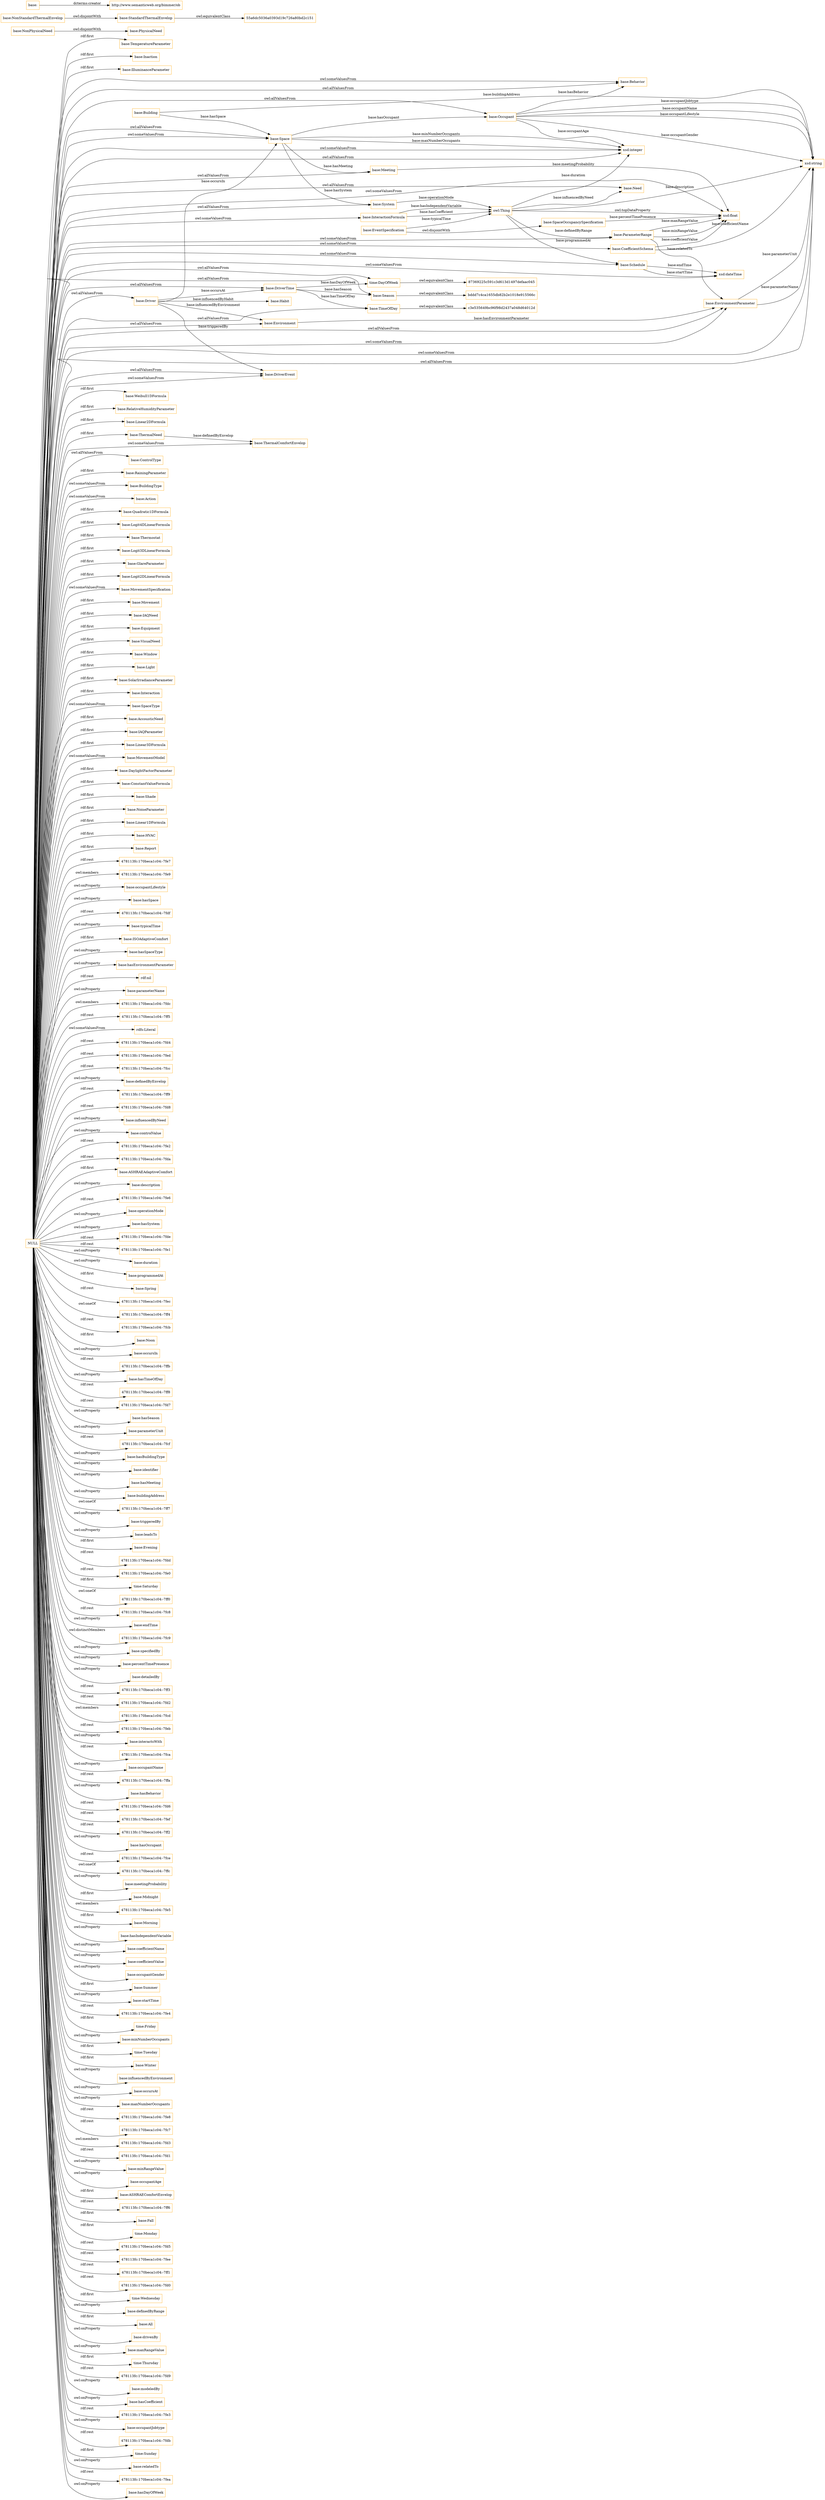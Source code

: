 digraph ar2dtool_diagram { 
rankdir=LR;
size="1501"
node [shape = rectangle, color="orange"]; "base:TemperatureParameter" "base:Inaction" "base:IlluminanceParameter" "base:PhysicalNeed" "base:Behavior" "base:Weibull1DFormula" "base:RelativeHumidityParameter" "base:Linear2DFormula" "time:DayOfWeek" "base:Season" "base:ThermalComfortEnvelop" "base:Need" "base:ControlType" "base:RainingParameter" "base:BuildingType" "base:Action" "base:EnvironmentParameter" "base:Space" "base:Quadratic1DFormula" "base:System" "base:Logit4DLinearFormula" "base:TimeOfDay" "base:Thermostat" "base:Logit3DLinearFormula" "base:DriverTime" "base:Driver" "base:StandardThermalEnvelop" "base:Meeting" "base:GlareParameter" "base:EventSpecification" "base:Logit2DLinearFormula" "base:MovementSpecification" "base:Movement" "87369225c591c3d613d1497defaac045" "base:IAQNeed" "base:Equipment" "base:SpaceOccupancySpecification" "base:ParameterRange" "base:CoefficientSchema" "base:VisualNeed" "base:NonPhysicalNeed" "base:Window" "base:Light" "base:Occupant" "base:SolarIrradianceParameter" "base:Habit" "base:Interaction" "base:SpaceType" "base:AccousticNeed" "55a6dc5036a0393d19c726a80bd2c151" "base:Schedule" "base:IAQParameter" "base:Linear3DFormula" "base:MovementModel" "base:NonStandardThermalEnvelop" "base:ThermalNeed" "base:Building" "bddd7c4ca1655db82b2e1018e915566c" "base:DaylightFactorParameter" "base:ConstantValueFormula" "base:Shade" "base:DriverEvent" "base:NoiseParameter" "base:Linear1DFormula" "base:Environment" "base:HVAC" "base:Report" "c3e535649bc96f98d2437a048d64012d" "base:InteractionFormula" ; /*classes style*/
	"base:NonStandardThermalEnvelop" -> "base:StandardThermalEnvelop" [ label = "owl:disjointWith" ];
	"base:EventSpecification" -> "base:SpaceOccupancySpecification" [ label = "owl:disjointWith" ];
	"base:StandardThermalEnvelop" -> "55a6dc5036a0393d19c726a80bd2c151" [ label = "owl:equivalentClass" ];
	"base:Season" -> "bddd7c4ca1655db82b2e1018e915566c" [ label = "owl:equivalentClass" ];
	"NULL" -> "478113fc:170beca1c04:-7fe7" [ label = "rdf:rest" ];
	"NULL" -> "478113fc:170beca1c04:-7fe9" [ label = "owl:members" ];
	"NULL" -> "base:occupantLifestyle" [ label = "owl:onProperty" ];
	"NULL" -> "base:hasSpace" [ label = "owl:onProperty" ];
	"NULL" -> "478113fc:170beca1c04:-7fdf" [ label = "rdf:rest" ];
	"NULL" -> "base:typicalTime" [ label = "owl:onProperty" ];
	"NULL" -> "base:CoefficientSchema" [ label = "owl:someValuesFrom" ];
	"NULL" -> "base:ISOAdaptiveComfort" [ label = "rdf:first" ];
	"NULL" -> "base:Space" [ label = "owl:allValuesFrom" ];
	"NULL" -> "base:Space" [ label = "owl:someValuesFrom" ];
	"NULL" -> "base:Movement" [ label = "rdf:first" ];
	"NULL" -> "base:Behavior" [ label = "owl:allValuesFrom" ];
	"NULL" -> "base:hasSpaceType" [ label = "owl:onProperty" ];
	"NULL" -> "base:Meeting" [ label = "owl:allValuesFrom" ];
	"NULL" -> "base:hasEnvironmentParameter" [ label = "owl:onProperty" ];
	"NULL" -> "rdf:nil" [ label = "rdf:rest" ];
	"NULL" -> "base:DriverEvent" [ label = "owl:someValuesFrom" ];
	"NULL" -> "base:parameterName" [ label = "owl:onProperty" ];
	"NULL" -> "base:TemperatureParameter" [ label = "rdf:first" ];
	"NULL" -> "time:DayOfWeek" [ label = "owl:allValuesFrom" ];
	"NULL" -> "478113fc:170beca1c04:-7fdc" [ label = "owl:members" ];
	"NULL" -> "478113fc:170beca1c04:-7ff5" [ label = "rdf:rest" ];
	"NULL" -> "base:Interaction" [ label = "rdf:first" ];
	"NULL" -> "rdfs:Literal" [ label = "owl:someValuesFrom" ];
	"NULL" -> "base:Season" [ label = "owl:allValuesFrom" ];
	"NULL" -> "base:MovementSpecification" [ label = "owl:someValuesFrom" ];
	"NULL" -> "478113fc:170beca1c04:-7fd4" [ label = "rdf:rest" ];
	"NULL" -> "478113fc:170beca1c04:-7fed" [ label = "rdf:rest" ];
	"NULL" -> "base:EnvironmentParameter" [ label = "owl:allValuesFrom" ];
	"NULL" -> "base:DaylightFactorParameter" [ label = "rdf:first" ];
	"NULL" -> "base:ThermalComfortEnvelop" [ label = "owl:someValuesFrom" ];
	"NULL" -> "478113fc:170beca1c04:-7fcc" [ label = "rdf:rest" ];
	"NULL" -> "base:definedByEnvelop" [ label = "owl:onProperty" ];
	"NULL" -> "base:VisualNeed" [ label = "rdf:first" ];
	"NULL" -> "478113fc:170beca1c04:-7ff9" [ label = "rdf:rest" ];
	"NULL" -> "478113fc:170beca1c04:-7fd8" [ label = "rdf:rest" ];
	"NULL" -> "base:RelativeHumidityParameter" [ label = "rdf:first" ];
	"NULL" -> "base:MovementModel" [ label = "owl:someValuesFrom" ];
	"NULL" -> "base:influencedByNeed" [ label = "owl:onProperty" ];
	"NULL" -> "base:controlValue" [ label = "owl:onProperty" ];
	"NULL" -> "base:IlluminanceParameter" [ label = "rdf:first" ];
	"NULL" -> "base:Window" [ label = "rdf:first" ];
	"NULL" -> "base:Logit3DLinearFormula" [ label = "rdf:first" ];
	"NULL" -> "478113fc:170beca1c04:-7fe2" [ label = "rdf:rest" ];
	"NULL" -> "base:Action" [ label = "owl:someValuesFrom" ];
	"NULL" -> "478113fc:170beca1c04:-7fda" [ label = "rdf:rest" ];
	"NULL" -> "base:ASHRAEAdaptiveComfort" [ label = "rdf:first" ];
	"NULL" -> "base:description" [ label = "owl:onProperty" ];
	"NULL" -> "base:Environment" [ label = "owl:allValuesFrom" ];
	"NULL" -> "478113fc:170beca1c04:-7fe6" [ label = "rdf:rest" ];
	"NULL" -> "base:Thermostat" [ label = "rdf:first" ];
	"NULL" -> "base:operationMode" [ label = "owl:onProperty" ];
	"NULL" -> "base:hasSystem" [ label = "owl:onProperty" ];
	"NULL" -> "478113fc:170beca1c04:-7fde" [ label = "rdf:rest" ];
	"NULL" -> "478113fc:170beca1c04:-7fe1" [ label = "rdf:rest" ];
	"NULL" -> "base:IAQParameter" [ label = "rdf:first" ];
	"NULL" -> "base:duration" [ label = "owl:onProperty" ];
	"NULL" -> "base:programmedAt" [ label = "owl:onProperty" ];
	"NULL" -> "xsd:string" [ label = "owl:someValuesFrom" ];
	"NULL" -> "base:ControlType" [ label = "owl:allValuesFrom" ];
	"NULL" -> "base:Spring" [ label = "rdf:first" ];
	"NULL" -> "base:ParameterRange" [ label = "owl:someValuesFrom" ];
	"NULL" -> "478113fc:170beca1c04:-7fec" [ label = "rdf:rest" ];
	"NULL" -> "base:GlareParameter" [ label = "rdf:first" ];
	"NULL" -> "478113fc:170beca1c04:-7ff4" [ label = "owl:oneOf" ];
	"NULL" -> "478113fc:170beca1c04:-7fcb" [ label = "rdf:rest" ];
	"NULL" -> "base:IAQNeed" [ label = "rdf:first" ];
	"NULL" -> "base:Report" [ label = "rdf:first" ];
	"NULL" -> "base:Noon" [ label = "rdf:first" ];
	"NULL" -> "base:Logit4DLinearFormula" [ label = "rdf:first" ];
	"NULL" -> "base:DriverEvent" [ label = "owl:allValuesFrom" ];
	"NULL" -> "base:occursIn" [ label = "owl:onProperty" ];
	"NULL" -> "478113fc:170beca1c04:-7ffb" [ label = "rdf:rest" ];
	"NULL" -> "base:hasTimeOfDay" [ label = "owl:onProperty" ];
	"NULL" -> "478113fc:170beca1c04:-7ff8" [ label = "rdf:rest" ];
	"NULL" -> "478113fc:170beca1c04:-7fd7" [ label = "rdf:rest" ];
	"NULL" -> "base:hasSeason" [ label = "owl:onProperty" ];
	"NULL" -> "base:parameterUnit" [ label = "owl:onProperty" ];
	"NULL" -> "478113fc:170beca1c04:-7fcf" [ label = "rdf:rest" ];
	"NULL" -> "xsd:dateTime" [ label = "owl:someValuesFrom" ];
	"NULL" -> "base:hasBuildingType" [ label = "owl:onProperty" ];
	"NULL" -> "base:identifier" [ label = "owl:onProperty" ];
	"NULL" -> "base:hasMeeting" [ label = "owl:onProperty" ];
	"NULL" -> "base:buildingAddress" [ label = "owl:onProperty" ];
	"NULL" -> "base:Driver" [ label = "owl:allValuesFrom" ];
	"NULL" -> "base:Linear2DFormula" [ label = "rdf:first" ];
	"NULL" -> "base:Occupant" [ label = "owl:allValuesFrom" ];
	"NULL" -> "478113fc:170beca1c04:-7ff7" [ label = "owl:oneOf" ];
	"NULL" -> "base:triggeredBy" [ label = "owl:onProperty" ];
	"NULL" -> "base:leadsTo" [ label = "owl:onProperty" ];
	"NULL" -> "base:Evening" [ label = "rdf:first" ];
	"NULL" -> "478113fc:170beca1c04:-7fdd" [ label = "rdf:rest" ];
	"NULL" -> "478113fc:170beca1c04:-7fe0" [ label = "rdf:rest" ];
	"NULL" -> "time:Saturday" [ label = "rdf:first" ];
	"NULL" -> "base:System" [ label = "owl:allValuesFrom" ];
	"NULL" -> "478113fc:170beca1c04:-7ff0" [ label = "owl:oneOf" ];
	"NULL" -> "base:InteractionFormula" [ label = "owl:someValuesFrom" ];
	"NULL" -> "478113fc:170beca1c04:-7fc8" [ label = "rdf:rest" ];
	"NULL" -> "base:endTime" [ label = "owl:onProperty" ];
	"NULL" -> "478113fc:170beca1c04:-7fc9" [ label = "owl:distinctMembers" ];
	"NULL" -> "base:specifiedBy" [ label = "owl:onProperty" ];
	"NULL" -> "base:percentTimePresence" [ label = "owl:onProperty" ];
	"NULL" -> "base:detailedBy" [ label = "owl:onProperty" ];
	"NULL" -> "478113fc:170beca1c04:-7ff3" [ label = "rdf:rest" ];
	"NULL" -> "478113fc:170beca1c04:-7fd2" [ label = "rdf:rest" ];
	"NULL" -> "478113fc:170beca1c04:-7fcd" [ label = "owl:members" ];
	"NULL" -> "478113fc:170beca1c04:-7feb" [ label = "rdf:rest" ];
	"NULL" -> "base:Behavior" [ label = "owl:someValuesFrom" ];
	"NULL" -> "base:interactsWith" [ label = "owl:onProperty" ];
	"NULL" -> "478113fc:170beca1c04:-7fca" [ label = "rdf:rest" ];
	"NULL" -> "base:occupantName" [ label = "owl:onProperty" ];
	"NULL" -> "478113fc:170beca1c04:-7ffa" [ label = "rdf:rest" ];
	"NULL" -> "base:SolarIrradianceParameter" [ label = "rdf:first" ];
	"NULL" -> "base:hasBehavior" [ label = "owl:onProperty" ];
	"NULL" -> "478113fc:170beca1c04:-7fd6" [ label = "rdf:rest" ];
	"NULL" -> "base:Inaction" [ label = "rdf:first" ];
	"NULL" -> "478113fc:170beca1c04:-7fef" [ label = "rdf:rest" ];
	"NULL" -> "base:AccousticNeed" [ label = "rdf:first" ];
	"NULL" -> "478113fc:170beca1c04:-7ff2" [ label = "rdf:rest" ];
	"NULL" -> "base:ConstantValueFormula" [ label = "rdf:first" ];
	"NULL" -> "base:hasOccupant" [ label = "owl:onProperty" ];
	"NULL" -> "478113fc:170beca1c04:-7fce" [ label = "rdf:rest" ];
	"NULL" -> "base:RainingParameter" [ label = "rdf:first" ];
	"NULL" -> "base:Schedule" [ label = "owl:someValuesFrom" ];
	"NULL" -> "478113fc:170beca1c04:-7ffc" [ label = "owl:oneOf" ];
	"NULL" -> "base:HVAC" [ label = "rdf:first" ];
	"NULL" -> "base:meetingProbability" [ label = "owl:onProperty" ];
	"NULL" -> "base:Midnight" [ label = "rdf:first" ];
	"NULL" -> "478113fc:170beca1c04:-7fe5" [ label = "owl:members" ];
	"NULL" -> "base:Linear1DFormula" [ label = "rdf:first" ];
	"NULL" -> "base:Morning" [ label = "rdf:first" ];
	"NULL" -> "base:hasIndependentVariable" [ label = "owl:onProperty" ];
	"NULL" -> "base:coefficientName" [ label = "owl:onProperty" ];
	"NULL" -> "base:coefficientValue" [ label = "owl:onProperty" ];
	"NULL" -> "base:Need" [ label = "owl:allValuesFrom" ];
	"NULL" -> "base:TimeOfDay" [ label = "owl:allValuesFrom" ];
	"NULL" -> "xsd:integer" [ label = "owl:allValuesFrom" ];
	"NULL" -> "base:occupantGender" [ label = "owl:onProperty" ];
	"NULL" -> "base:Summer" [ label = "rdf:first" ];
	"NULL" -> "base:startTime" [ label = "owl:onProperty" ];
	"NULL" -> "478113fc:170beca1c04:-7fe4" [ label = "rdf:rest" ];
	"NULL" -> "time:Friday" [ label = "rdf:first" ];
	"NULL" -> "base:minNumberOccupants" [ label = "owl:onProperty" ];
	"NULL" -> "base:DriverTime" [ label = "owl:allValuesFrom" ];
	"NULL" -> "xsd:string" [ label = "owl:allValuesFrom" ];
	"NULL" -> "time:Tuesday" [ label = "rdf:first" ];
	"NULL" -> "base:Winter" [ label = "rdf:first" ];
	"NULL" -> "base:influencedByEnvironment" [ label = "owl:onProperty" ];
	"NULL" -> "base:occursAt" [ label = "owl:onProperty" ];
	"NULL" -> "base:Shade" [ label = "rdf:first" ];
	"NULL" -> "base:Weibull1DFormula" [ label = "rdf:first" ];
	"NULL" -> "base:maxNumberOccupants" [ label = "owl:onProperty" ];
	"NULL" -> "478113fc:170beca1c04:-7fe8" [ label = "rdf:rest" ];
	"NULL" -> "478113fc:170beca1c04:-7fc7" [ label = "rdf:rest" ];
	"NULL" -> "base:EnvironmentParameter" [ label = "owl:someValuesFrom" ];
	"NULL" -> "base:BuildingType" [ label = "owl:someValuesFrom" ];
	"NULL" -> "478113fc:170beca1c04:-7fd3" [ label = "owl:members" ];
	"NULL" -> "xsd:integer" [ label = "owl:someValuesFrom" ];
	"NULL" -> "478113fc:170beca1c04:-7fd1" [ label = "rdf:rest" ];
	"NULL" -> "base:minRangeValue" [ label = "owl:onProperty" ];
	"NULL" -> "base:occupantAge" [ label = "owl:onProperty" ];
	"NULL" -> "base:ASHRAEComfortEnvelop" [ label = "rdf:first" ];
	"NULL" -> "478113fc:170beca1c04:-7ff6" [ label = "rdf:rest" ];
	"NULL" -> "base:Fall" [ label = "rdf:first" ];
	"NULL" -> "time:Monday" [ label = "rdf:first" ];
	"NULL" -> "478113fc:170beca1c04:-7fd5" [ label = "rdf:rest" ];
	"NULL" -> "478113fc:170beca1c04:-7fee" [ label = "rdf:rest" ];
	"NULL" -> "478113fc:170beca1c04:-7ff1" [ label = "rdf:rest" ];
	"NULL" -> "478113fc:170beca1c04:-7fd0" [ label = "rdf:rest" ];
	"NULL" -> "time:Wednesday" [ label = "rdf:first" ];
	"NULL" -> "base:definedByRange" [ label = "owl:onProperty" ];
	"NULL" -> "xsd:float" [ label = "owl:someValuesFrom" ];
	"NULL" -> "base:All" [ label = "rdf:first" ];
	"NULL" -> "base:ThermalNeed" [ label = "rdf:first" ];
	"NULL" -> "base:Light" [ label = "rdf:first" ];
	"NULL" -> "base:drivenBy" [ label = "owl:onProperty" ];
	"NULL" -> "base:maxRangeValue" [ label = "owl:onProperty" ];
	"NULL" -> "time:Thursday" [ label = "rdf:first" ];
	"NULL" -> "478113fc:170beca1c04:-7fd9" [ label = "rdf:rest" ];
	"NULL" -> "base:modeledBy" [ label = "owl:onProperty" ];
	"NULL" -> "base:hasCoefficient" [ label = "owl:onProperty" ];
	"NULL" -> "base:SpaceType" [ label = "owl:someValuesFrom" ];
	"NULL" -> "478113fc:170beca1c04:-7fe3" [ label = "rdf:rest" ];
	"NULL" -> "base:occupantJobtype" [ label = "owl:onProperty" ];
	"NULL" -> "base:NoiseParameter" [ label = "rdf:first" ];
	"NULL" -> "478113fc:170beca1c04:-7fdb" [ label = "rdf:rest" ];
	"NULL" -> "base:Quadratic1DFormula" [ label = "rdf:first" ];
	"NULL" -> "base:Linear3DFormula" [ label = "rdf:first" ];
	"NULL" -> "base:Equipment" [ label = "rdf:first" ];
	"NULL" -> "base:Logit2DLinearFormula" [ label = "rdf:first" ];
	"NULL" -> "time:Sunday" [ label = "rdf:first" ];
	"NULL" -> "base:relatedTo" [ label = "owl:onProperty" ];
	"NULL" -> "478113fc:170beca1c04:-7fea" [ label = "rdf:rest" ];
	"NULL" -> "base:hasDayOfWeek" [ label = "owl:onProperty" ];
	"base:TimeOfDay" -> "c3e535649bc96f98d2437a048d64012d" [ label = "owl:equivalentClass" ];
	"base:NonPhysicalNeed" -> "base:PhysicalNeed" [ label = "owl:disjointWith" ];
	"time:DayOfWeek" -> "87369225c591c3d613d1497defaac045" [ label = "owl:equivalentClass" ];
	"base:" -> "http://www.semanticweb.org/bimmer/ob" [ label = "dcterms:creator" ];
	"owl:Thing" -> "base:Need" [ label = "base:influencedByNeed" ];
	"base:EnvironmentParameter" -> "xsd:string" [ label = "base:parameterUnit" ];
	"owl:Thing" -> "xsd:string" [ label = "base:description" ];
	"base:InteractionFormula" -> "owl:Thing" [ label = "base:hasCoefficient" ];
	"base:Meeting" -> "xsd:float" [ label = "base:meetingProbability" ];
	"base:CoefficientSchema" -> "xsd:float" [ label = "base:coefficientValue" ];
	"base:Space" -> "base:System" [ label = "base:hasSystem" ];
	"base:Occupant" -> "xsd:string" [ label = "base:occupantJobtype" ];
	"base:Occupant" -> "xsd:integer" [ label = "base:occupantAge" ];
	"owl:Thing" -> "xsd:integer" [ label = "base:duration" ];
	"base:ThermalNeed" -> "base:ThermalComfortEnvelop" [ label = "base:definedByEnvelop" ];
	"base:DriverTime" -> "time:DayOfWeek" [ label = "base:hasDayOfWeek" ];
	"owl:Thing" -> "base:ParameterRange" [ label = "base:definedByRange" ];
	"base:ParameterRange" -> "base:EnvironmentParameter" [ label = "base:relatedTo" ];
	"base:Building" -> "base:Space" [ label = "base:hasSpace" ];
	"base:Driver" -> "base:Space" [ label = "base:occursIn" ];
	"base:Space" -> "base:Meeting" [ label = "base:hasMeeting" ];
	"base:DriverTime" -> "base:Season" [ label = "base:hasSeason" ];
	"base:CoefficientSchema" -> "xsd:string" [ label = "base:coefficientName" ];
	"base:Driver" -> "base:Environment" [ label = "base:influencedByEnvironment" ];
	"base:Space" -> "xsd:integer" [ label = "base:maxNumberOccupants" ];
	"base:Occupant" -> "base:Behavior" [ label = "base:hasBehavior" ];
	"owl:Thing" -> "base:Schedule" [ label = "base:programmedAt" ];
	"base:Driver" -> "base:DriverTime" [ label = "base:occursAt" ];
	"base:ParameterRange" -> "xsd:float" [ label = "base:maxRangeValue" ];
	"base:InteractionFormula" -> "owl:Thing" [ label = "base:hasIndependentVariable" ];
	"base:DriverTime" -> "base:TimeOfDay" [ label = "base:hasTimeOfDay" ];
	"base:Schedule" -> "xsd:dateTime" [ label = "base:startTime" ];
	"base:SpaceOccupancySpecification" -> "xsd:float" [ label = "base:percentTimePresence" ];
	"base:Space" -> "xsd:integer" [ label = "base:minNumberOccupants" ];
	"base:EnvironmentParameter" -> "xsd:string" [ label = "base:parameterName" ];
	"base:Driver" -> "base:DriverEvent" [ label = "base:triggeredBy" ];
	"base:System" -> "owl:Thing" [ label = "base:operationMode" ];
	"base:Schedule" -> "xsd:dateTime" [ label = "base:endTime" ];
	"base:Space" -> "base:Occupant" [ label = "base:hasOccupant" ];
	"owl:Thing" -> "xsd:float" [ label = "owl:topDataProperty" ];
	"base:EventSpecification" -> "owl:Thing" [ label = "base:typicalTime" ];
	"base:Occupant" -> "xsd:string" [ label = "base:occupantName" ];
	"base:Occupant" -> "xsd:string" [ label = "base:occupantLifestyle" ];
	"base:Occupant" -> "xsd:string" [ label = "base:occupantGender" ];
	"base:Environment" -> "base:EnvironmentParameter" [ label = "base:hasEnvironmentParameter" ];
	"base:ParameterRange" -> "xsd:float" [ label = "base:minRangeValue" ];
	"base:Driver" -> "base:Habit" [ label = "base:influencedByHabit" ];
	"base:Building" -> "xsd:string" [ label = "base:buildingAddress" ];

}
